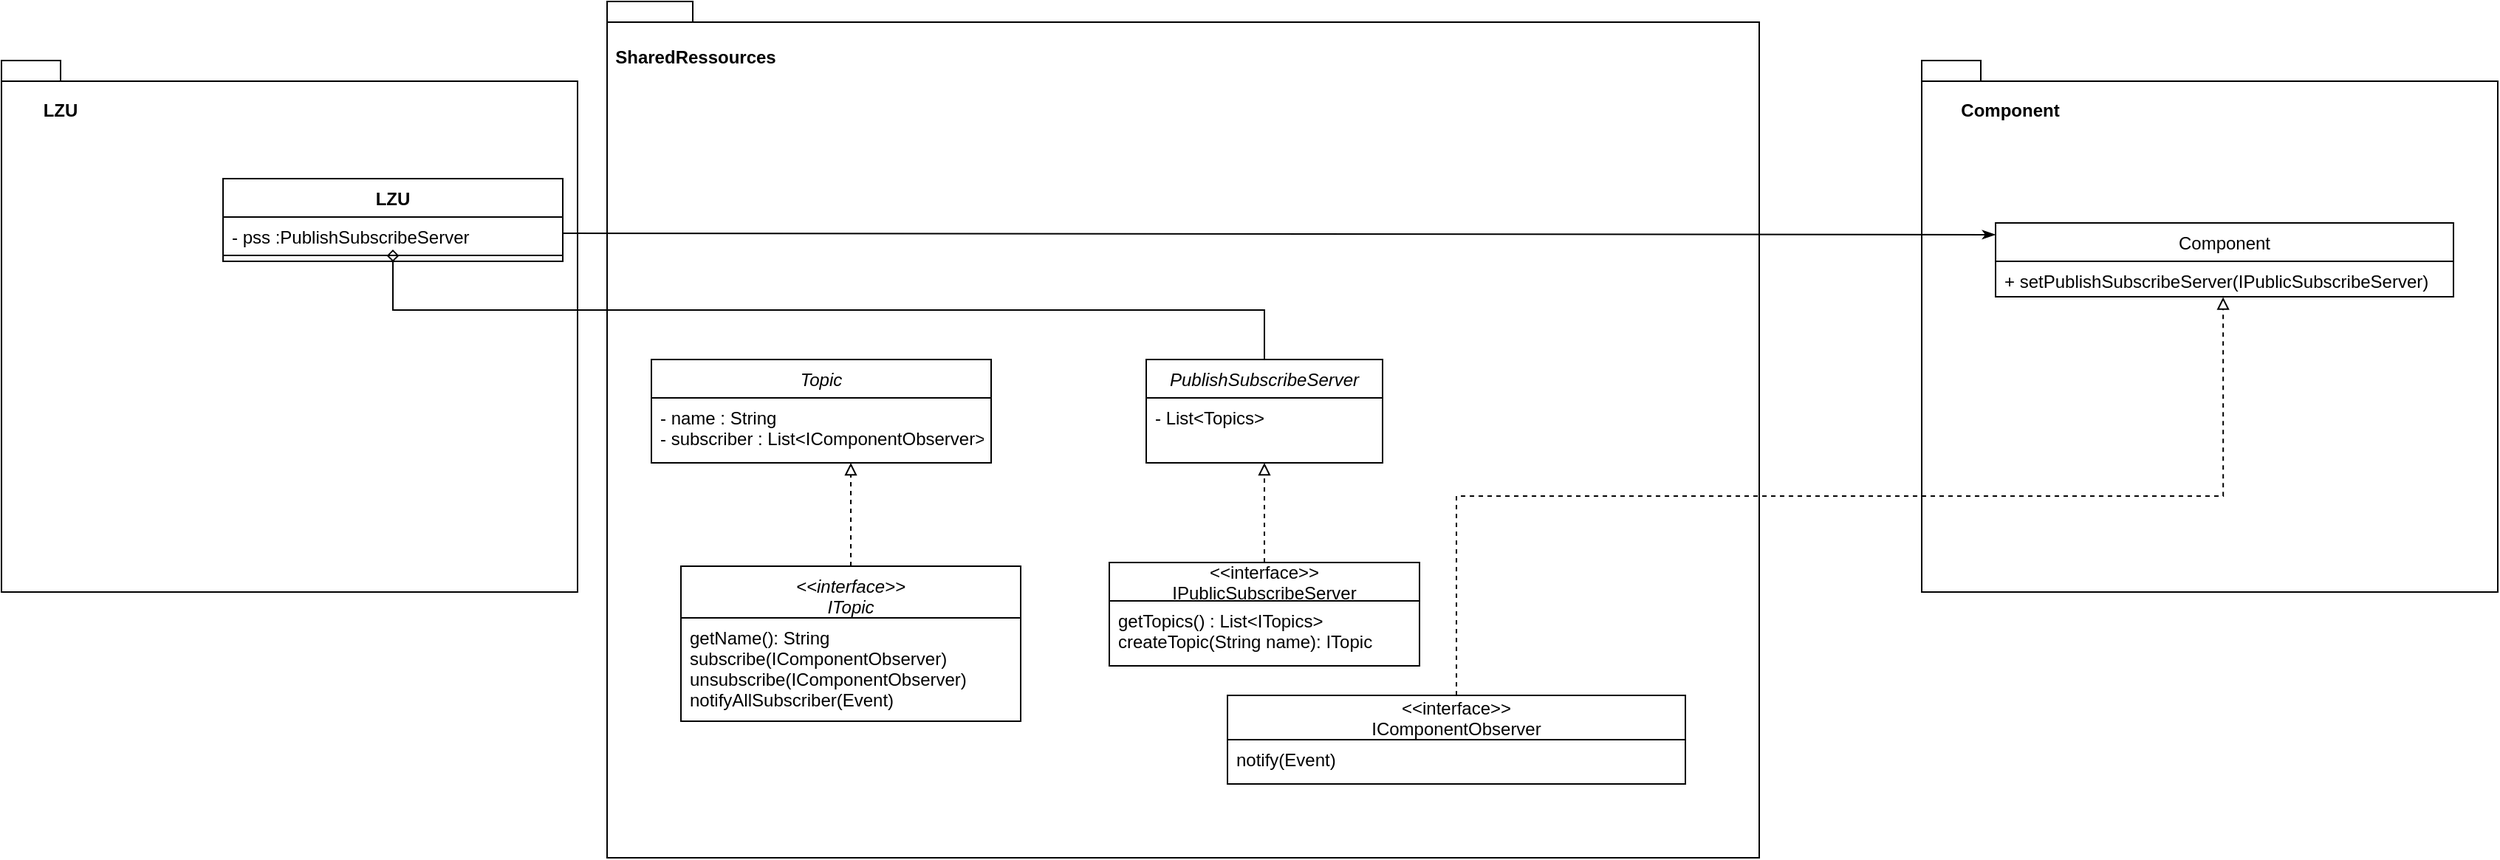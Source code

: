 <mxfile version="13.9.9" type="device"><diagram id="C5RBs43oDa-KdzZeNtuy" name="Page-1"><mxGraphModel dx="3081" dy="2064" grid="1" gridSize="10" guides="1" tooltips="1" connect="1" arrows="1" fold="1" page="1" pageScale="1" pageWidth="827" pageHeight="1169" math="0" shadow="0"><root><mxCell id="WIyWlLk6GJQsqaUBKTNV-0"/><mxCell id="WIyWlLk6GJQsqaUBKTNV-1" parent="WIyWlLk6GJQsqaUBKTNV-0"/><mxCell id="BnRKgFzPr5pJVzJvPGHO-8" value="" style="shape=folder;fontStyle=1;spacingTop=10;tabWidth=40;tabHeight=14;tabPosition=left;html=1;" vertex="1" parent="WIyWlLk6GJQsqaUBKTNV-1"><mxGeometry x="980" y="-70" width="390" height="360" as="geometry"/></mxCell><mxCell id="BnRKgFzPr5pJVzJvPGHO-5" value="" style="shape=folder;fontStyle=1;spacingTop=10;tabWidth=40;tabHeight=14;tabPosition=left;html=1;" vertex="1" parent="WIyWlLk6GJQsqaUBKTNV-1"><mxGeometry x="90" y="-110" width="780" height="580" as="geometry"/></mxCell><mxCell id="BnRKgFzPr5pJVzJvPGHO-2" value="" style="shape=folder;fontStyle=1;spacingTop=10;tabWidth=40;tabHeight=14;tabPosition=left;html=1;" vertex="1" parent="WIyWlLk6GJQsqaUBKTNV-1"><mxGeometry x="-320" y="-70" width="390" height="360" as="geometry"/></mxCell><mxCell id="zkfFHV4jXpPFQw0GAbJ--0" value="PublishSubscribeServer" style="swimlane;fontStyle=2;align=center;verticalAlign=top;childLayout=stackLayout;horizontal=1;startSize=26;horizontalStack=0;resizeParent=1;resizeLast=0;collapsible=1;marginBottom=0;rounded=0;shadow=0;strokeWidth=1;" parent="WIyWlLk6GJQsqaUBKTNV-1" vertex="1"><mxGeometry x="455" y="132.5" width="160" height="70" as="geometry"><mxRectangle x="230" y="140" width="160" height="26" as="alternateBounds"/></mxGeometry></mxCell><mxCell id="zkfFHV4jXpPFQw0GAbJ--1" value="- List&lt;Topics&gt;" style="text;align=left;verticalAlign=top;spacingLeft=4;spacingRight=4;overflow=hidden;rotatable=0;points=[[0,0.5],[1,0.5]];portConstraint=eastwest;" parent="zkfFHV4jXpPFQw0GAbJ--0" vertex="1"><mxGeometry y="26" width="160" height="26" as="geometry"/></mxCell><mxCell id="Ol4nu-5KgkOhucdj2avy-14" style="edgeStyle=orthogonalEdgeStyle;rounded=0;orthogonalLoop=1;jettySize=auto;html=1;entryX=0.5;entryY=1;entryDx=0;entryDy=0;startArrow=none;startFill=0;endArrow=block;endFill=0;dashed=1;" parent="WIyWlLk6GJQsqaUBKTNV-1" source="Ol4nu-5KgkOhucdj2avy-10" target="zkfFHV4jXpPFQw0GAbJ--0" edge="1"><mxGeometry relative="1" as="geometry"/></mxCell><mxCell id="Ol4nu-5KgkOhucdj2avy-10" value="&lt;&lt;interface&gt;&gt;&#10;IPublicSubscribeServer" style="swimlane;fontStyle=0;childLayout=stackLayout;horizontal=1;startSize=26;fillColor=none;horizontalStack=0;resizeParent=1;resizeParentMax=0;resizeLast=0;collapsible=1;marginBottom=0;" parent="WIyWlLk6GJQsqaUBKTNV-1" vertex="1"><mxGeometry x="430" y="270" width="210" height="70" as="geometry"/></mxCell><mxCell id="Ol4nu-5KgkOhucdj2avy-11" value="getTopics() : List&lt;ITopics&gt;&#10;createTopic(String name): ITopic" style="text;strokeColor=none;fillColor=none;align=left;verticalAlign=top;spacingLeft=4;spacingRight=4;overflow=hidden;rotatable=0;points=[[0,0.5],[1,0.5]];portConstraint=eastwest;" parent="Ol4nu-5KgkOhucdj2avy-10" vertex="1"><mxGeometry y="26" width="210" height="44" as="geometry"/></mxCell><mxCell id="Ol4nu-5KgkOhucdj2avy-15" value="Topic" style="swimlane;fontStyle=2;align=center;verticalAlign=top;childLayout=stackLayout;horizontal=1;startSize=26;horizontalStack=0;resizeParent=1;resizeLast=0;collapsible=1;marginBottom=0;rounded=0;shadow=0;strokeWidth=1;" parent="WIyWlLk6GJQsqaUBKTNV-1" vertex="1"><mxGeometry x="120" y="132.5" width="230" height="70" as="geometry"><mxRectangle x="230" y="140" width="160" height="26" as="alternateBounds"/></mxGeometry></mxCell><mxCell id="Ol4nu-5KgkOhucdj2avy-16" value="- name : String&#10;- subscriber : List&lt;IComponentObserver&gt;&#10;&#10;Topic(name : String)" style="text;align=left;verticalAlign=top;spacingLeft=4;spacingRight=4;overflow=hidden;rotatable=0;points=[[0,0.5],[1,0.5]];portConstraint=eastwest;" parent="Ol4nu-5KgkOhucdj2avy-15" vertex="1"><mxGeometry y="26" width="230" height="44" as="geometry"/></mxCell><mxCell id="Ol4nu-5KgkOhucdj2avy-21" style="edgeStyle=orthogonalEdgeStyle;rounded=0;orthogonalLoop=1;jettySize=auto;html=1;entryX=0.587;entryY=1;entryDx=0;entryDy=0;entryPerimeter=0;dashed=1;startArrow=none;startFill=0;endArrow=block;endFill=0;" parent="WIyWlLk6GJQsqaUBKTNV-1" source="Ol4nu-5KgkOhucdj2avy-18" target="Ol4nu-5KgkOhucdj2avy-16" edge="1"><mxGeometry relative="1" as="geometry"/></mxCell><mxCell id="Ol4nu-5KgkOhucdj2avy-18" value="&lt;&lt;interface&gt;&gt;&#10;ITopic" style="swimlane;fontStyle=2;align=center;verticalAlign=top;childLayout=stackLayout;horizontal=1;startSize=35;horizontalStack=0;resizeParent=1;resizeLast=0;collapsible=1;marginBottom=0;rounded=0;shadow=0;strokeWidth=1;" parent="WIyWlLk6GJQsqaUBKTNV-1" vertex="1"><mxGeometry x="140" y="272.5" width="230" height="105" as="geometry"><mxRectangle x="230" y="140" width="160" height="26" as="alternateBounds"/></mxGeometry></mxCell><mxCell id="Ol4nu-5KgkOhucdj2avy-19" value="getName(): String&#10;subscribe(IComponentObserver)&#10;unsubscribe(IComponentObserver)&#10;notifyAllSubscriber(Event)" style="text;align=left;verticalAlign=top;spacingLeft=4;spacingRight=4;overflow=hidden;rotatable=0;points=[[0,0.5],[1,0.5]];portConstraint=eastwest;" parent="Ol4nu-5KgkOhucdj2avy-18" vertex="1"><mxGeometry y="35" width="230" height="4" as="geometry"/></mxCell><mxCell id="Ol4nu-5KgkOhucdj2avy-22" value="Component" style="swimlane;fontStyle=0;childLayout=stackLayout;horizontal=1;startSize=26;fillColor=none;horizontalStack=0;resizeParent=1;resizeParentMax=0;resizeLast=0;collapsible=1;marginBottom=0;" parent="WIyWlLk6GJQsqaUBKTNV-1" vertex="1"><mxGeometry x="1030" y="40" width="310" height="50" as="geometry"/></mxCell><mxCell id="Ol4nu-5KgkOhucdj2avy-23" value="+ setPublishSubscribeServer(IPublicSubscribeServer)" style="text;strokeColor=none;fillColor=none;align=left;verticalAlign=top;spacingLeft=4;spacingRight=4;overflow=hidden;rotatable=0;points=[[0,0.5],[1,0.5]];portConstraint=eastwest;" parent="Ol4nu-5KgkOhucdj2avy-22" vertex="1"><mxGeometry y="26" width="310" height="24" as="geometry"/></mxCell><mxCell id="Ol4nu-5KgkOhucdj2avy-31" style="edgeStyle=orthogonalEdgeStyle;rounded=0;orthogonalLoop=1;jettySize=auto;html=1;entryX=0.497;entryY=1.013;entryDx=0;entryDy=0;entryPerimeter=0;dashed=1;startArrow=none;startFill=0;endArrow=block;endFill=0;" parent="WIyWlLk6GJQsqaUBKTNV-1" source="Ol4nu-5KgkOhucdj2avy-29" target="Ol4nu-5KgkOhucdj2avy-23" edge="1"><mxGeometry relative="1" as="geometry"/></mxCell><mxCell id="Ol4nu-5KgkOhucdj2avy-29" value="&lt;&lt;interface&gt;&gt;&#10;IComponentObserver" style="swimlane;fontStyle=0;childLayout=stackLayout;horizontal=1;startSize=30;fillColor=none;horizontalStack=0;resizeParent=1;resizeParentMax=0;resizeLast=0;collapsible=1;marginBottom=0;" parent="WIyWlLk6GJQsqaUBKTNV-1" vertex="1"><mxGeometry x="510" y="360" width="310" height="60" as="geometry"/></mxCell><mxCell id="Ol4nu-5KgkOhucdj2avy-30" value="notify(Event)" style="text;strokeColor=none;fillColor=none;align=left;verticalAlign=top;spacingLeft=4;spacingRight=4;overflow=hidden;rotatable=0;points=[[0,0.5],[1,0.5]];portConstraint=eastwest;" parent="Ol4nu-5KgkOhucdj2avy-29" vertex="1"><mxGeometry y="30" width="310" height="30" as="geometry"/></mxCell><mxCell id="Ol4nu-5KgkOhucdj2avy-32" value="LZU" style="swimlane;fontStyle=1;align=center;verticalAlign=top;childLayout=stackLayout;horizontal=1;startSize=26;horizontalStack=0;resizeParent=1;resizeParentMax=0;resizeLast=0;collapsible=1;marginBottom=0;" parent="WIyWlLk6GJQsqaUBKTNV-1" vertex="1"><mxGeometry x="-170" y="10" width="230" height="56" as="geometry"/></mxCell><mxCell id="Ol4nu-5KgkOhucdj2avy-33" value="- pss :PublishSubscribeServer" style="text;strokeColor=none;fillColor=none;align=left;verticalAlign=top;spacingLeft=4;spacingRight=4;overflow=hidden;rotatable=0;points=[[0,0.5],[1,0.5]];portConstraint=eastwest;" parent="Ol4nu-5KgkOhucdj2avy-32" vertex="1"><mxGeometry y="26" width="230" height="22" as="geometry"/></mxCell><mxCell id="Ol4nu-5KgkOhucdj2avy-34" value="" style="line;strokeWidth=1;fillColor=none;align=left;verticalAlign=middle;spacingTop=-1;spacingLeft=3;spacingRight=3;rotatable=0;labelPosition=right;points=[];portConstraint=eastwest;" parent="Ol4nu-5KgkOhucdj2avy-32" vertex="1"><mxGeometry y="48" width="230" height="8" as="geometry"/></mxCell><mxCell id="Ol4nu-5KgkOhucdj2avy-36" style="rounded=0;orthogonalLoop=1;jettySize=auto;html=1;entryX=0;entryY=0.159;entryDx=0;entryDy=0;startArrow=none;startFill=0;endArrow=classicThin;endFill=1;exitX=1;exitY=0.5;exitDx=0;exitDy=0;entryPerimeter=0;" parent="WIyWlLk6GJQsqaUBKTNV-1" source="Ol4nu-5KgkOhucdj2avy-33" target="Ol4nu-5KgkOhucdj2avy-22" edge="1"><mxGeometry relative="1" as="geometry"/></mxCell><mxCell id="BnRKgFzPr5pJVzJvPGHO-0" style="edgeStyle=orthogonalEdgeStyle;rounded=0;orthogonalLoop=1;jettySize=auto;html=1;entryX=0.5;entryY=0;entryDx=0;entryDy=0;endArrow=none;endFill=0;startArrow=diamond;startFill=0;" edge="1" parent="WIyWlLk6GJQsqaUBKTNV-1" source="Ol4nu-5KgkOhucdj2avy-33" target="zkfFHV4jXpPFQw0GAbJ--0"><mxGeometry relative="1" as="geometry"><Array as="points"><mxPoint x="165" y="99"/><mxPoint x="470" y="99"/></Array></mxGeometry></mxCell><mxCell id="BnRKgFzPr5pJVzJvPGHO-6" value="SharedRessources" style="text;align=center;fontStyle=1;verticalAlign=middle;spacingLeft=3;spacingRight=3;strokeColor=none;rotatable=0;points=[[0,0.5],[1,0.5]];portConstraint=eastwest;" vertex="1" parent="WIyWlLk6GJQsqaUBKTNV-1"><mxGeometry x="110" y="-86" width="80" height="26" as="geometry"/></mxCell><mxCell id="BnRKgFzPr5pJVzJvPGHO-7" value="LZU" style="text;align=center;fontStyle=1;verticalAlign=middle;spacingLeft=3;spacingRight=3;strokeColor=none;rotatable=0;points=[[0,0.5],[1,0.5]];portConstraint=eastwest;" vertex="1" parent="WIyWlLk6GJQsqaUBKTNV-1"><mxGeometry x="-320" y="-50" width="80" height="26" as="geometry"/></mxCell><mxCell id="BnRKgFzPr5pJVzJvPGHO-9" value="Component" style="text;align=center;fontStyle=1;verticalAlign=middle;spacingLeft=3;spacingRight=3;strokeColor=none;rotatable=0;points=[[0,0.5],[1,0.5]];portConstraint=eastwest;" vertex="1" parent="WIyWlLk6GJQsqaUBKTNV-1"><mxGeometry x="1000" y="-50" width="80" height="26" as="geometry"/></mxCell></root></mxGraphModel></diagram></mxfile>